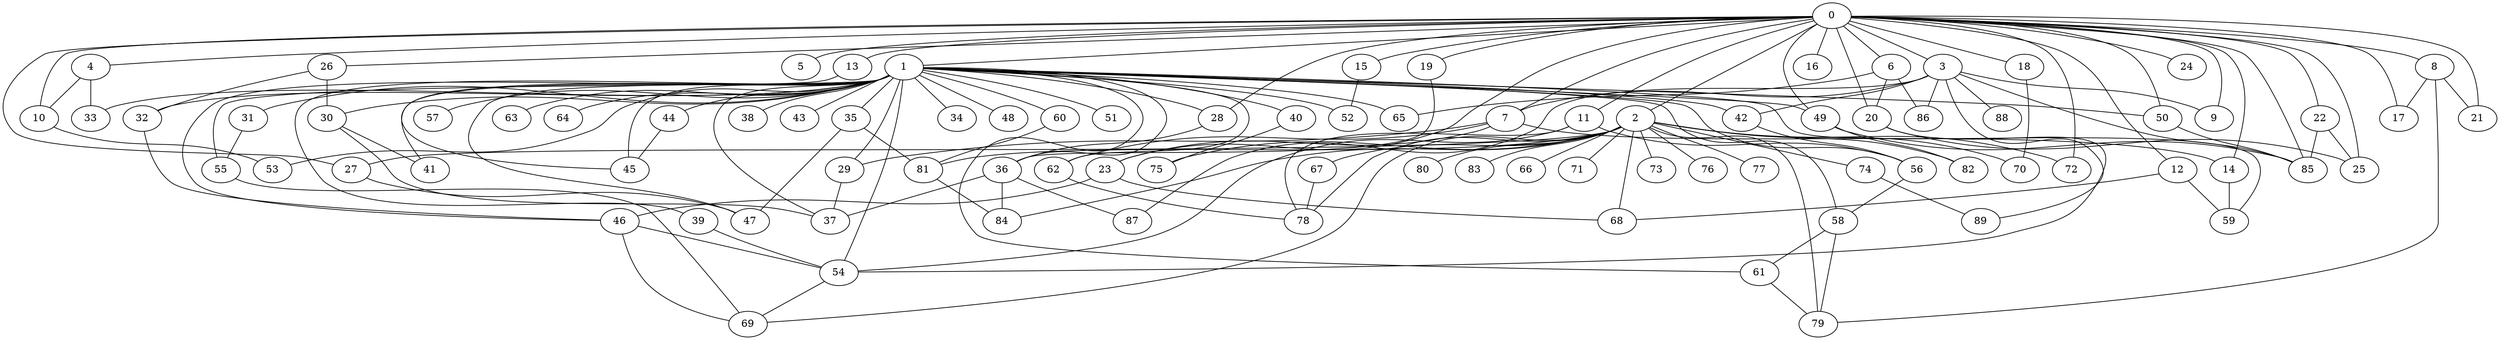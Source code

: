 
graph graphname {
    0 -- 1
0 -- 2
0 -- 3
0 -- 4
0 -- 5
0 -- 6
0 -- 7
0 -- 8
0 -- 9
0 -- 10
0 -- 11
0 -- 12
0 -- 13
0 -- 14
0 -- 15
0 -- 16
0 -- 17
0 -- 18
0 -- 19
0 -- 20
0 -- 21
0 -- 22
0 -- 23
0 -- 24
0 -- 25
0 -- 26
0 -- 27
0 -- 49
0 -- 72
0 -- 28
0 -- 50
0 -- 85
1 -- 28
1 -- 29
1 -- 30
1 -- 31
1 -- 32
1 -- 33
1 -- 34
1 -- 35
1 -- 36
1 -- 37
1 -- 38
1 -- 39
1 -- 40
1 -- 41
1 -- 42
1 -- 43
1 -- 44
1 -- 45
1 -- 46
1 -- 47
1 -- 48
1 -- 49
1 -- 50
1 -- 51
1 -- 52
1 -- 53
1 -- 54
1 -- 55
1 -- 56
1 -- 57
1 -- 58
1 -- 59
1 -- 60
1 -- 61
1 -- 62
1 -- 63
1 -- 64
1 -- 65
2 -- 66
2 -- 67
2 -- 68
2 -- 69
2 -- 70
2 -- 71
2 -- 72
2 -- 73
2 -- 74
2 -- 75
2 -- 76
2 -- 77
2 -- 78
2 -- 79
2 -- 80
2 -- 81
2 -- 82
2 -- 83
2 -- 84
2 -- 27
3 -- 85
3 -- 86
3 -- 87
3 -- 88
3 -- 89
3 -- 42
3 -- 7
3 -- 9
4 -- 33
4 -- 10
6 -- 65
6 -- 20
6 -- 86
7 -- 29
7 -- 14
7 -- 62
7 -- 23
8 -- 21
8 -- 17
8 -- 79
10 -- 53
11 -- 56
11 -- 54
11 -- 78
12 -- 59
12 -- 68
13 -- 45
14 -- 59
15 -- 52
18 -- 70
19 -- 36
20 -- 25
20 -- 54
22 -- 25
22 -- 85
23 -- 68
23 -- 46
26 -- 32
26 -- 30
27 -- 47
28 -- 36
29 -- 37
30 -- 37
30 -- 41
31 -- 55
32 -- 46
35 -- 47
35 -- 81
36 -- 37
36 -- 87
36 -- 84
39 -- 54
40 -- 75
42 -- 56
44 -- 45
46 -- 69
46 -- 54
49 -- 82
49 -- 85
50 -- 85
54 -- 69
55 -- 69
56 -- 58
58 -- 79
58 -- 61
60 -- 81
61 -- 79
62 -- 78
67 -- 78
74 -- 89
81 -- 84

}
